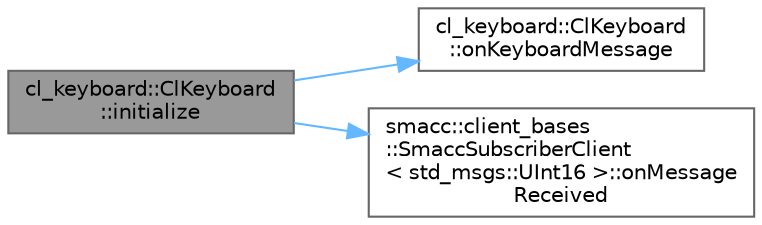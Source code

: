 digraph "cl_keyboard::ClKeyboard::initialize"
{
 // LATEX_PDF_SIZE
  bgcolor="transparent";
  edge [fontname=Helvetica,fontsize=10,labelfontname=Helvetica,labelfontsize=10];
  node [fontname=Helvetica,fontsize=10,shape=box,height=0.2,width=0.4];
  rankdir="LR";
  Node1 [label="cl_keyboard::ClKeyboard\l::initialize",height=0.2,width=0.4,color="gray40", fillcolor="grey60", style="filled", fontcolor="black",tooltip=" "];
  Node1 -> Node2 [color="steelblue1",style="solid"];
  Node2 [label="cl_keyboard::ClKeyboard\l::onKeyboardMessage",height=0.2,width=0.4,color="grey40", fillcolor="white", style="filled",URL="$classcl__keyboard_1_1ClKeyboard.html#aff50ebe6b1b4aad0ea5b933ab0f00ef4",tooltip=" "];
  Node1 -> Node3 [color="steelblue1",style="solid"];
  Node3 [label="smacc::client_bases\l::SmaccSubscriberClient\l\< std_msgs::UInt16 \>::onMessage\lReceived",height=0.2,width=0.4,color="grey40", fillcolor="white", style="filled",URL="$classsmacc_1_1client__bases_1_1SmaccSubscriberClient.html#a4f02251e3a161fb6d802b154b1081f18",tooltip=" "];
}
